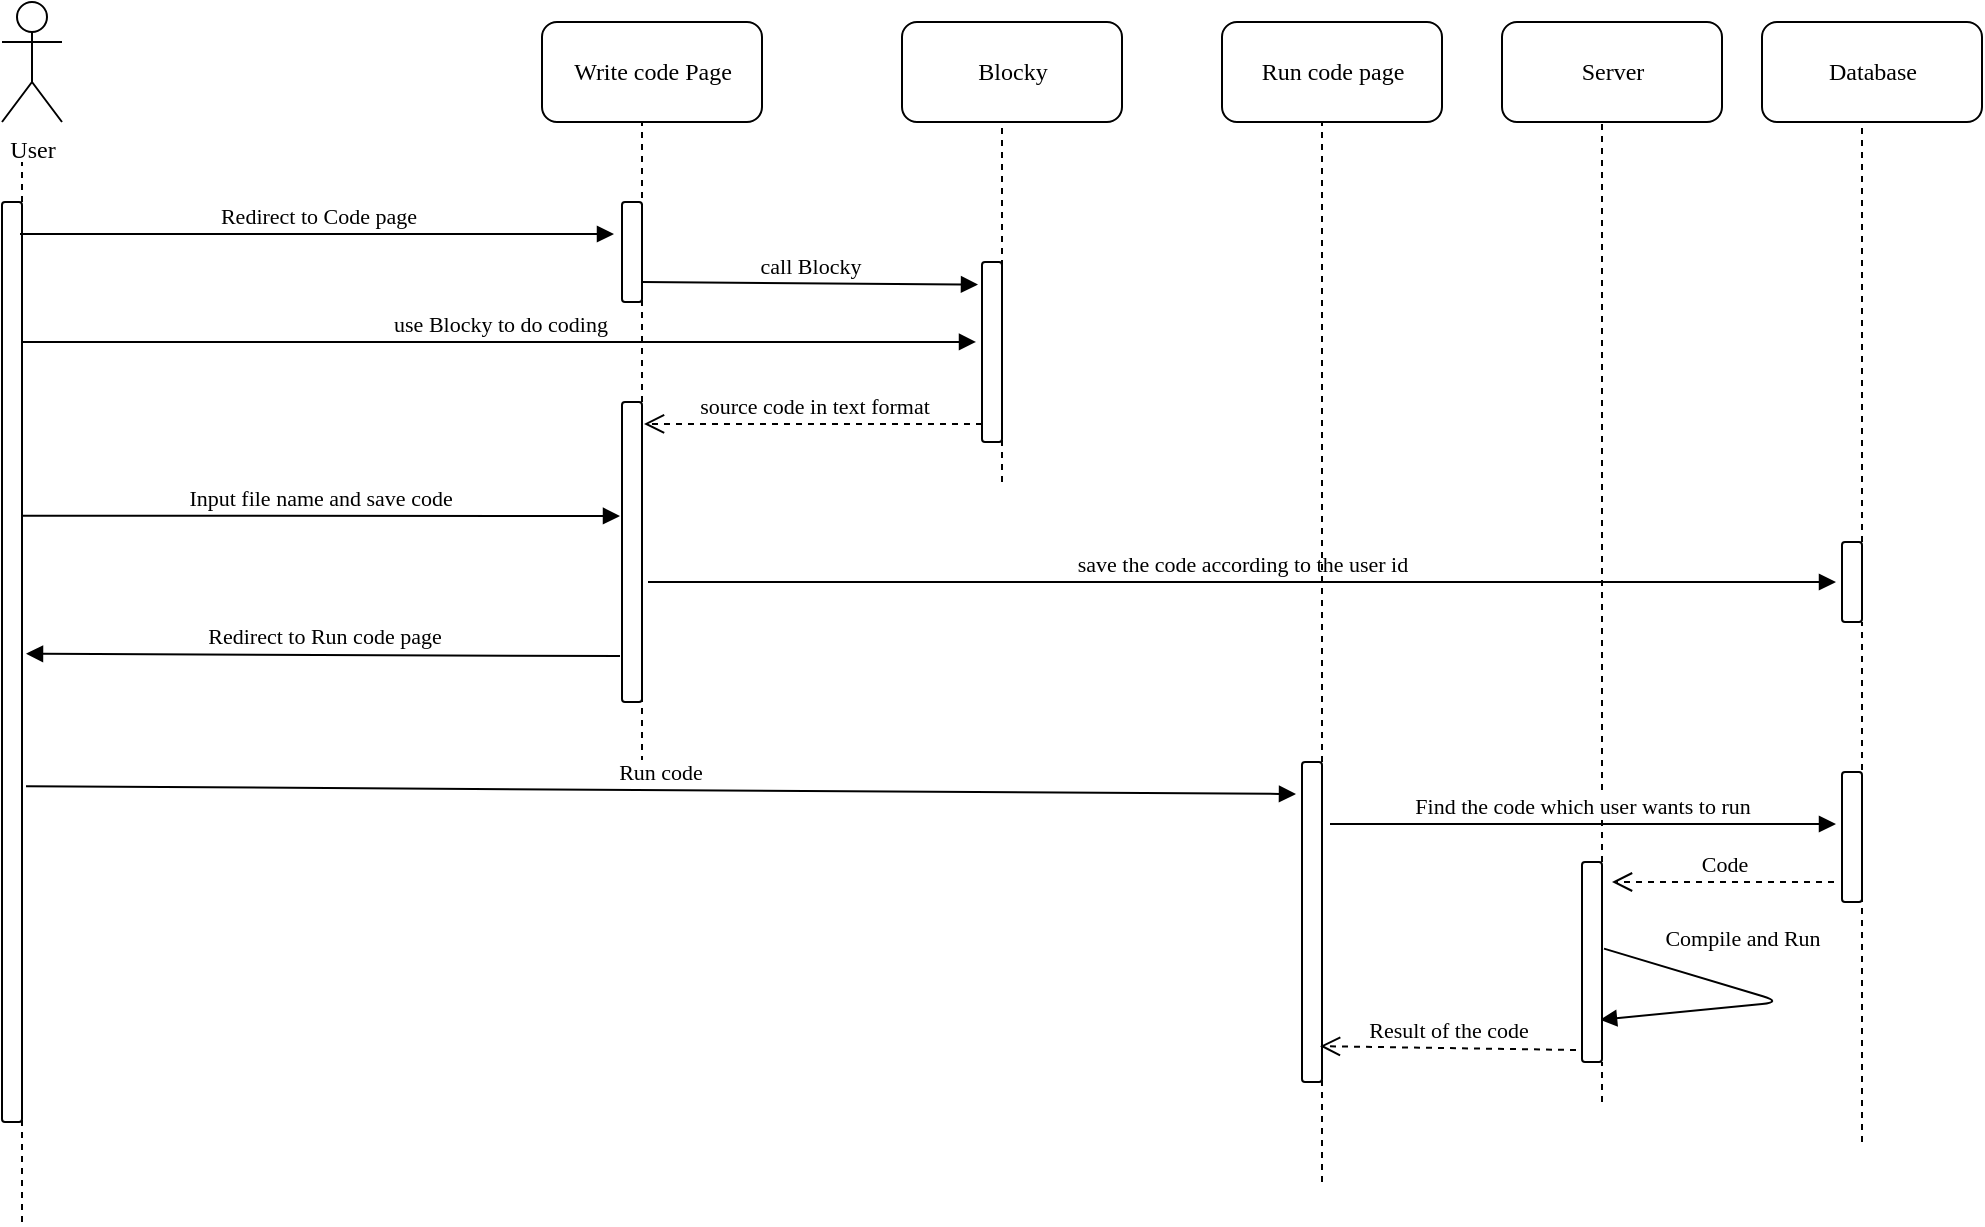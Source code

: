 <mxfile version="13.0.1" type="device"><diagram name="Page-1" id="13e1069c-82ec-6db2-03f1-153e76fe0fe0"><mxGraphModel dx="1422" dy="761" grid="1" gridSize="10" guides="1" tooltips="1" connect="1" arrows="1" fold="1" page="1" pageScale="1" pageWidth="1100" pageHeight="850" background="#ffffff" math="0" shadow="0"><root><mxCell id="0"/><mxCell id="1" parent="0"/><mxCell id="fB3gBFgFGEUwq3GDk7Kn-5" value="User" style="shape=umlActor;verticalLabelPosition=bottom;labelBackgroundColor=#ffffff;verticalAlign=top;html=1;outlineConnect=0;rounded=1;shadow=0;comic=0;strokeWidth=1;fontFamily=Verdana;" vertex="1" parent="1"><mxGeometry x="50" y="20" width="30" height="60" as="geometry"/></mxCell><mxCell id="fB3gBFgFGEUwq3GDk7Kn-6" value="" style="endArrow=none;dashed=1;html=1;fontFamily=Verdana;" edge="1" parent="1"><mxGeometry width="50" height="50" relative="1" as="geometry"><mxPoint x="60" y="630" as="sourcePoint"/><mxPoint x="60" y="100" as="targetPoint"/></mxGeometry></mxCell><mxCell id="fB3gBFgFGEUwq3GDk7Kn-7" value="" style="html=1;points=[];perimeter=orthogonalPerimeter;rounded=1;shadow=0;comic=0;strokeWidth=1;fontFamily=Verdana;" vertex="1" parent="1"><mxGeometry x="50" y="120" width="10" height="460" as="geometry"/></mxCell><mxCell id="fB3gBFgFGEUwq3GDk7Kn-8" value="Write code Page" style="html=1;rounded=1;shadow=0;comic=0;strokeWidth=1;fontFamily=Verdana;" vertex="1" parent="1"><mxGeometry x="320" y="30" width="110" height="50" as="geometry"/></mxCell><mxCell id="fB3gBFgFGEUwq3GDk7Kn-10" value="Database" style="html=1;rounded=1;shadow=0;comic=0;strokeWidth=1;fontFamily=Verdana;" vertex="1" parent="1"><mxGeometry x="930" y="30" width="110" height="50" as="geometry"/></mxCell><mxCell id="fB3gBFgFGEUwq3GDk7Kn-11" value="" style="html=1;points=[];perimeter=orthogonalPerimeter;rounded=1;shadow=0;comic=0;strokeWidth=1;fontFamily=Verdana;" vertex="1" parent="1"><mxGeometry x="360" y="120" width="10" height="50" as="geometry"/></mxCell><mxCell id="fB3gBFgFGEUwq3GDk7Kn-12" value="" style="endArrow=none;dashed=1;html=1;fontFamily=Verdana;" edge="1" parent="1"><mxGeometry width="50" height="50" relative="1" as="geometry"><mxPoint x="370" y="400" as="sourcePoint"/><mxPoint x="370" y="80" as="targetPoint"/></mxGeometry></mxCell><mxCell id="fB3gBFgFGEUwq3GDk7Kn-54" value="" style="endArrow=none;dashed=1;html=1;fontFamily=Verdana;" edge="1" parent="1" source="fB3gBFgFGEUwq3GDk7Kn-90"><mxGeometry width="50" height="50" relative="1" as="geometry"><mxPoint x="980" y="590" as="sourcePoint"/><mxPoint x="980" y="80" as="targetPoint"/></mxGeometry></mxCell><mxCell id="fB3gBFgFGEUwq3GDk7Kn-83" value="Blocky" style="html=1;rounded=1;shadow=0;comic=0;strokeWidth=1;fontFamily=Verdana;" vertex="1" parent="1"><mxGeometry x="500" y="30" width="110" height="50" as="geometry"/></mxCell><mxCell id="fB3gBFgFGEUwq3GDk7Kn-84" value="" style="endArrow=none;dashed=1;html=1;fontFamily=Verdana;" edge="1" parent="1"><mxGeometry width="50" height="50" relative="1" as="geometry"><mxPoint x="550" y="260" as="sourcePoint"/><mxPoint x="550" y="80" as="targetPoint"/></mxGeometry></mxCell><mxCell id="fB3gBFgFGEUwq3GDk7Kn-87" value="" style="html=1;points=[];perimeter=orthogonalPerimeter;rounded=1;shadow=0;comic=0;strokeWidth=1;fontFamily=Verdana;" vertex="1" parent="1"><mxGeometry x="540" y="150" width="10" height="90" as="geometry"/></mxCell><mxCell id="fB3gBFgFGEUwq3GDk7Kn-92" value="Redirect to Code page" style="html=1;verticalAlign=bottom;endArrow=block;fontFamily=Verdana;entryX=-0.4;entryY=0.32;entryDx=0;entryDy=0;entryPerimeter=0;" edge="1" parent="1" target="fB3gBFgFGEUwq3GDk7Kn-11"><mxGeometry width="80" relative="1" as="geometry"><mxPoint x="59" y="136" as="sourcePoint"/><mxPoint x="600" y="350" as="targetPoint"/></mxGeometry></mxCell><mxCell id="fB3gBFgFGEUwq3GDk7Kn-93" value="call Blocky" style="html=1;verticalAlign=bottom;endArrow=block;fontFamily=Verdana;entryX=-0.2;entryY=0.125;entryDx=0;entryDy=0;entryPerimeter=0;" edge="1" parent="1" target="fB3gBFgFGEUwq3GDk7Kn-87"><mxGeometry width="80" relative="1" as="geometry"><mxPoint x="370" y="160" as="sourcePoint"/><mxPoint x="600" y="350" as="targetPoint"/></mxGeometry></mxCell><mxCell id="fB3gBFgFGEUwq3GDk7Kn-94" value="use Blocky to do coding" style="html=1;verticalAlign=bottom;endArrow=block;fontFamily=Verdana;entryX=-0.3;entryY=0.444;entryDx=0;entryDy=0;entryPerimeter=0;" edge="1" parent="1" source="fB3gBFgFGEUwq3GDk7Kn-7" target="fB3gBFgFGEUwq3GDk7Kn-87"><mxGeometry width="80" relative="1" as="geometry"><mxPoint x="520" y="350" as="sourcePoint"/><mxPoint x="600" y="350" as="targetPoint"/></mxGeometry></mxCell><mxCell id="fB3gBFgFGEUwq3GDk7Kn-95" value="" style="html=1;points=[];perimeter=orthogonalPerimeter;rounded=1;shadow=0;comic=0;strokeWidth=1;fontFamily=Verdana;" vertex="1" parent="1"><mxGeometry x="360" y="220" width="10" height="150" as="geometry"/></mxCell><mxCell id="fB3gBFgFGEUwq3GDk7Kn-96" value="source code in text format" style="html=1;verticalAlign=bottom;endArrow=open;dashed=1;endSize=8;fontFamily=Verdana;entryX=1.1;entryY=0.073;entryDx=0;entryDy=0;entryPerimeter=0;" edge="1" parent="1" target="fB3gBFgFGEUwq3GDk7Kn-95"><mxGeometry relative="1" as="geometry"><mxPoint x="540" y="231" as="sourcePoint"/><mxPoint x="520" y="350" as="targetPoint"/></mxGeometry></mxCell><mxCell id="fB3gBFgFGEUwq3GDk7Kn-97" value="Input file name and save code" style="html=1;verticalAlign=bottom;endArrow=block;fontFamily=Verdana;exitX=1;exitY=0.341;exitDx=0;exitDy=0;exitPerimeter=0;" edge="1" parent="1" source="fB3gBFgFGEUwq3GDk7Kn-7"><mxGeometry width="80" relative="1" as="geometry"><mxPoint x="520" y="350" as="sourcePoint"/><mxPoint x="359" y="277" as="targetPoint"/></mxGeometry></mxCell><mxCell id="fB3gBFgFGEUwq3GDk7Kn-98" value="save the code according to the user id" style="html=1;verticalAlign=bottom;endArrow=block;fontFamily=Verdana;" edge="1" parent="1"><mxGeometry width="80" relative="1" as="geometry"><mxPoint x="373" y="310" as="sourcePoint"/><mxPoint x="967" y="310" as="targetPoint"/></mxGeometry></mxCell><mxCell id="fB3gBFgFGEUwq3GDk7Kn-104" value="Redirect to Run code page" style="html=1;verticalAlign=bottom;endArrow=block;fontFamily=Verdana;exitX=-0.1;exitY=0.847;exitDx=0;exitDy=0;exitPerimeter=0;entryX=1.2;entryY=0.491;entryDx=0;entryDy=0;entryPerimeter=0;" edge="1" parent="1" source="fB3gBFgFGEUwq3GDk7Kn-95" target="fB3gBFgFGEUwq3GDk7Kn-7"><mxGeometry width="80" relative="1" as="geometry"><mxPoint x="520" y="350" as="sourcePoint"/><mxPoint x="62" y="352" as="targetPoint"/></mxGeometry></mxCell><mxCell id="fB3gBFgFGEUwq3GDk7Kn-105" value="" style="endArrow=none;dashed=1;html=1;fontFamily=Verdana;" edge="1" parent="1"><mxGeometry width="50" height="50" relative="1" as="geometry"><mxPoint x="550" y="260" as="sourcePoint"/><mxPoint x="550" y="80" as="targetPoint"/></mxGeometry></mxCell><mxCell id="fB3gBFgFGEUwq3GDk7Kn-106" value="" style="endArrow=none;dashed=1;html=1;fontFamily=Verdana;" edge="1" parent="1"><mxGeometry width="50" height="50" relative="1" as="geometry"><mxPoint x="710" y="610" as="sourcePoint"/><mxPoint x="710" y="80" as="targetPoint"/></mxGeometry></mxCell><mxCell id="fB3gBFgFGEUwq3GDk7Kn-107" value="" style="html=1;points=[];perimeter=orthogonalPerimeter;rounded=1;shadow=0;comic=0;strokeWidth=1;fontFamily=Verdana;" vertex="1" parent="1"><mxGeometry x="700" y="400" width="10" height="160" as="geometry"/></mxCell><mxCell id="fB3gBFgFGEUwq3GDk7Kn-108" value="Run code page" style="html=1;rounded=1;shadow=0;comic=0;strokeWidth=1;fontFamily=Verdana;" vertex="1" parent="1"><mxGeometry x="660" y="30" width="110" height="50" as="geometry"/></mxCell><mxCell id="fB3gBFgFGEUwq3GDk7Kn-109" value="Run code" style="html=1;verticalAlign=bottom;endArrow=block;fontFamily=Verdana;exitX=1.2;exitY=0.635;exitDx=0;exitDy=0;exitPerimeter=0;" edge="1" parent="1" source="fB3gBFgFGEUwq3GDk7Kn-7"><mxGeometry width="80" relative="1" as="geometry"><mxPoint x="59" y="416" as="sourcePoint"/><mxPoint x="697" y="416" as="targetPoint"/></mxGeometry></mxCell><mxCell id="fB3gBFgFGEUwq3GDk7Kn-90" value="" style="html=1;points=[];perimeter=orthogonalPerimeter;rounded=1;shadow=0;comic=0;strokeWidth=1;fontFamily=Verdana;" vertex="1" parent="1"><mxGeometry x="970" y="290" width="10" height="40" as="geometry"/></mxCell><mxCell id="fB3gBFgFGEUwq3GDk7Kn-110" value="" style="endArrow=none;dashed=1;html=1;fontFamily=Verdana;" edge="1" parent="1" target="fB3gBFgFGEUwq3GDk7Kn-90"><mxGeometry width="50" height="50" relative="1" as="geometry"><mxPoint x="980" y="590" as="sourcePoint"/><mxPoint x="980" y="80" as="targetPoint"/></mxGeometry></mxCell><mxCell id="fB3gBFgFGEUwq3GDk7Kn-112" value="Server" style="html=1;rounded=1;shadow=0;comic=0;strokeWidth=1;fontFamily=Verdana;" vertex="1" parent="1"><mxGeometry x="800" y="30" width="110" height="50" as="geometry"/></mxCell><mxCell id="fB3gBFgFGEUwq3GDk7Kn-113" value="" style="endArrow=none;dashed=1;html=1;fontFamily=Verdana;" edge="1" parent="1" source="fB3gBFgFGEUwq3GDk7Kn-114"><mxGeometry width="50" height="50" relative="1" as="geometry"><mxPoint x="850" y="570" as="sourcePoint"/><mxPoint x="850" y="80" as="targetPoint"/></mxGeometry></mxCell><mxCell id="fB3gBFgFGEUwq3GDk7Kn-117" value="Compile and Run" style="html=1;verticalAlign=bottom;endArrow=block;fontFamily=Verdana;exitX=1.1;exitY=0.433;exitDx=0;exitDy=0;exitPerimeter=0;entryX=0.9;entryY=0.789;entryDx=0;entryDy=0;entryPerimeter=0;" edge="1" parent="1" source="fB3gBFgFGEUwq3GDk7Kn-114" target="fB3gBFgFGEUwq3GDk7Kn-114"><mxGeometry x="-0.267" y="16" width="80" relative="1" as="geometry"><mxPoint x="520" y="380" as="sourcePoint"/><mxPoint x="600" y="380" as="targetPoint"/><Array as="points"><mxPoint x="940" y="520"/></Array><mxPoint as="offset"/></mxGeometry></mxCell><mxCell id="fB3gBFgFGEUwq3GDk7Kn-120" value="Result of the code" style="html=1;verticalAlign=bottom;endArrow=open;dashed=1;endSize=8;fontFamily=Verdana;exitX=-0.3;exitY=0.94;exitDx=0;exitDy=0;exitPerimeter=0;entryX=0.9;entryY=0.888;entryDx=0;entryDy=0;entryPerimeter=0;" edge="1" parent="1" source="fB3gBFgFGEUwq3GDk7Kn-114" target="fB3gBFgFGEUwq3GDk7Kn-107"><mxGeometry relative="1" as="geometry"><mxPoint x="600" y="380" as="sourcePoint"/><mxPoint x="520" y="380" as="targetPoint"/></mxGeometry></mxCell><mxCell id="fB3gBFgFGEUwq3GDk7Kn-114" value="" style="html=1;points=[];perimeter=orthogonalPerimeter;rounded=1;shadow=0;comic=0;strokeWidth=1;fontFamily=Verdana;" vertex="1" parent="1"><mxGeometry x="840" y="450" width="10" height="100" as="geometry"/></mxCell><mxCell id="fB3gBFgFGEUwq3GDk7Kn-121" value="" style="endArrow=none;dashed=1;html=1;fontFamily=Verdana;" edge="1" parent="1" target="fB3gBFgFGEUwq3GDk7Kn-114"><mxGeometry width="50" height="50" relative="1" as="geometry"><mxPoint x="850" y="570" as="sourcePoint"/><mxPoint x="850" y="80" as="targetPoint"/></mxGeometry></mxCell><mxCell id="fB3gBFgFGEUwq3GDk7Kn-122" value="" style="html=1;points=[];perimeter=orthogonalPerimeter;rounded=1;shadow=0;comic=0;strokeWidth=1;fontFamily=Verdana;" vertex="1" parent="1"><mxGeometry x="970" y="405" width="10" height="65" as="geometry"/></mxCell><mxCell id="fB3gBFgFGEUwq3GDk7Kn-123" value="Find the code which user wants to run" style="html=1;verticalAlign=bottom;endArrow=block;fontFamily=Verdana;exitX=1.4;exitY=0.194;exitDx=0;exitDy=0;exitPerimeter=0;" edge="1" parent="1" source="fB3gBFgFGEUwq3GDk7Kn-107"><mxGeometry width="80" relative="1" as="geometry"><mxPoint x="520" y="380" as="sourcePoint"/><mxPoint x="967" y="431" as="targetPoint"/></mxGeometry></mxCell><mxCell id="fB3gBFgFGEUwq3GDk7Kn-124" value="Code" style="html=1;verticalAlign=bottom;endArrow=open;dashed=1;endSize=8;fontFamily=Verdana;" edge="1" parent="1"><mxGeometry relative="1" as="geometry"><mxPoint x="966" y="460" as="sourcePoint"/><mxPoint x="855" y="460" as="targetPoint"/></mxGeometry></mxCell></root></mxGraphModel></diagram></mxfile>